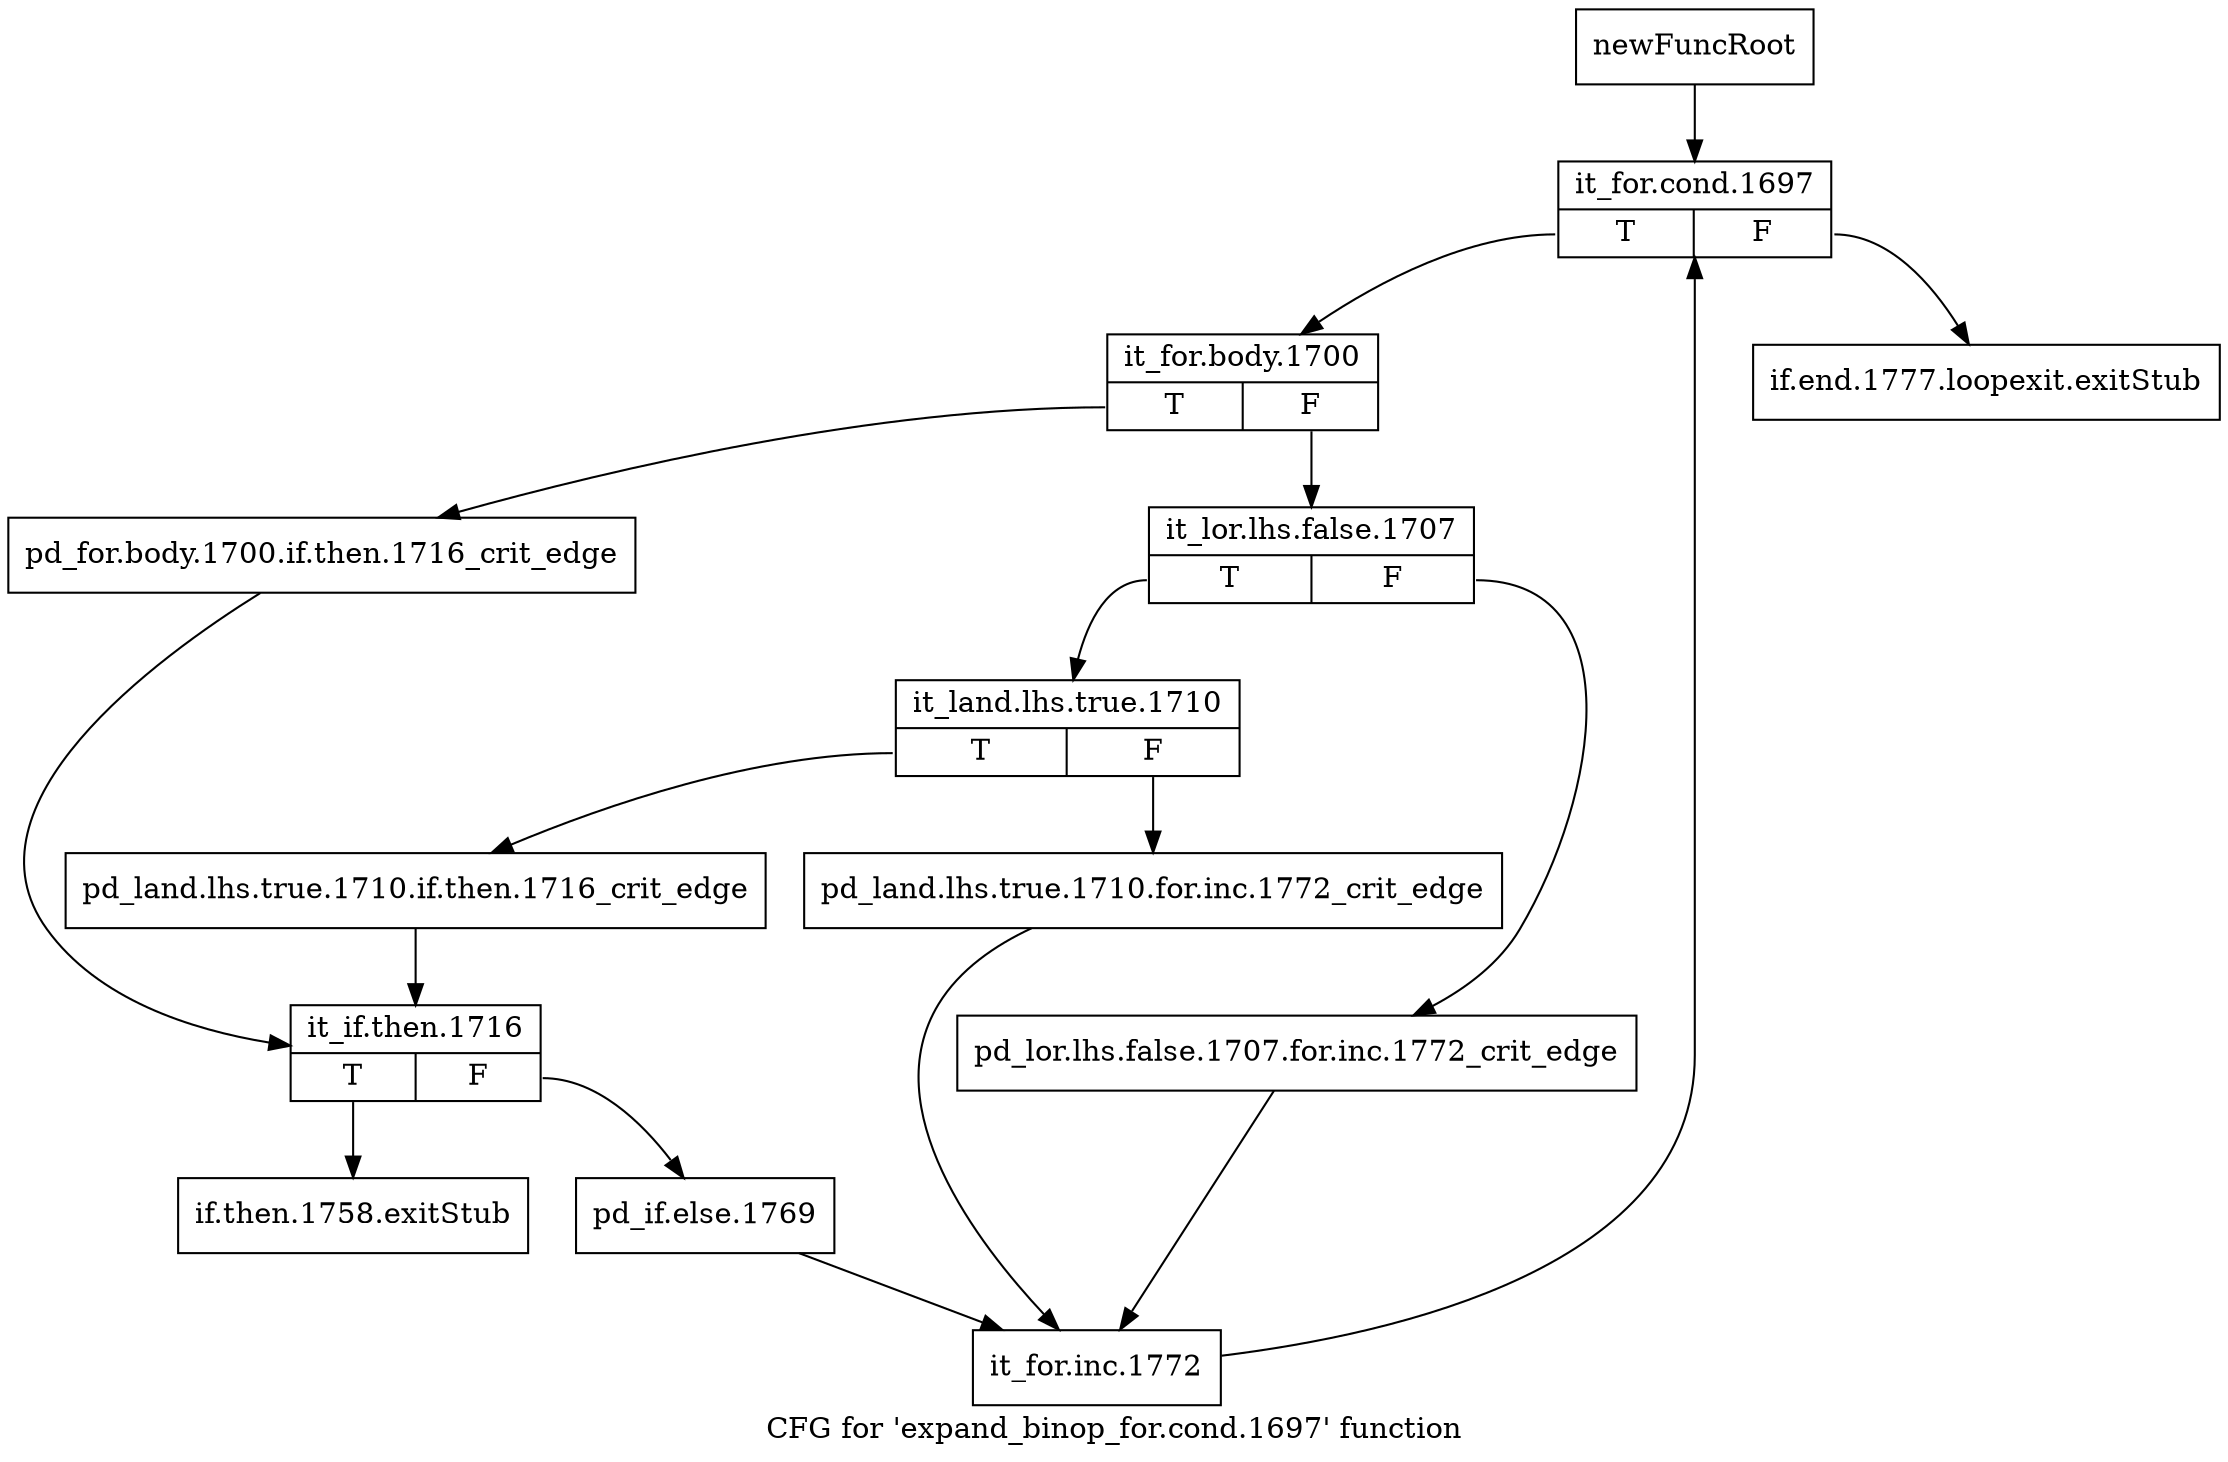 digraph "CFG for 'expand_binop_for.cond.1697' function" {
	label="CFG for 'expand_binop_for.cond.1697' function";

	Node0xb6e10d0 [shape=record,label="{newFuncRoot}"];
	Node0xb6e10d0 -> Node0xb6e11c0;
	Node0xb6e1120 [shape=record,label="{if.end.1777.loopexit.exitStub}"];
	Node0xb6e1170 [shape=record,label="{if.then.1758.exitStub}"];
	Node0xb6e11c0 [shape=record,label="{it_for.cond.1697|{<s0>T|<s1>F}}"];
	Node0xb6e11c0:s0 -> Node0xb6e1210;
	Node0xb6e11c0:s1 -> Node0xb6e1120;
	Node0xb6e1210 [shape=record,label="{it_for.body.1700|{<s0>T|<s1>F}}"];
	Node0xb6e1210:s0 -> Node0xb6e13f0;
	Node0xb6e1210:s1 -> Node0xb6e1260;
	Node0xb6e1260 [shape=record,label="{it_lor.lhs.false.1707|{<s0>T|<s1>F}}"];
	Node0xb6e1260:s0 -> Node0xb6e1300;
	Node0xb6e1260:s1 -> Node0xb6e12b0;
	Node0xb6e12b0 [shape=record,label="{pd_lor.lhs.false.1707.for.inc.1772_crit_edge}"];
	Node0xb6e12b0 -> Node0xb6e14e0;
	Node0xb6e1300 [shape=record,label="{it_land.lhs.true.1710|{<s0>T|<s1>F}}"];
	Node0xb6e1300:s0 -> Node0xb6e13a0;
	Node0xb6e1300:s1 -> Node0xb6e1350;
	Node0xb6e1350 [shape=record,label="{pd_land.lhs.true.1710.for.inc.1772_crit_edge}"];
	Node0xb6e1350 -> Node0xb6e14e0;
	Node0xb6e13a0 [shape=record,label="{pd_land.lhs.true.1710.if.then.1716_crit_edge}"];
	Node0xb6e13a0 -> Node0xb6e1440;
	Node0xb6e13f0 [shape=record,label="{pd_for.body.1700.if.then.1716_crit_edge}"];
	Node0xb6e13f0 -> Node0xb6e1440;
	Node0xb6e1440 [shape=record,label="{it_if.then.1716|{<s0>T|<s1>F}}"];
	Node0xb6e1440:s0 -> Node0xb6e1170;
	Node0xb6e1440:s1 -> Node0xb6e1490;
	Node0xb6e1490 [shape=record,label="{pd_if.else.1769}"];
	Node0xb6e1490 -> Node0xb6e14e0;
	Node0xb6e14e0 [shape=record,label="{it_for.inc.1772}"];
	Node0xb6e14e0 -> Node0xb6e11c0;
}
